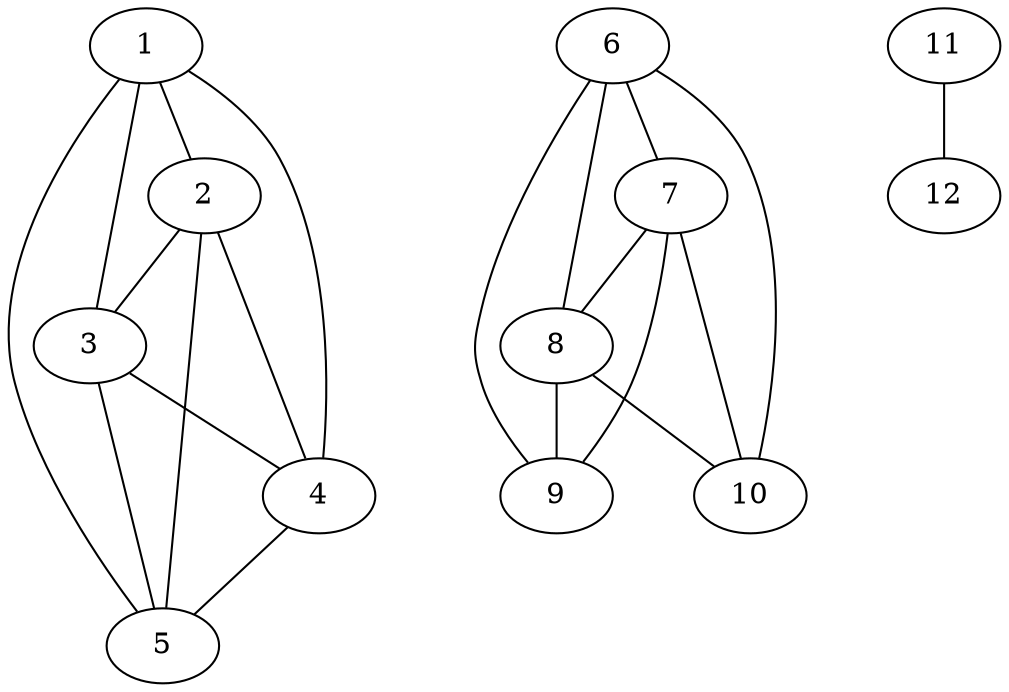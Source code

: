 /*
 * Draw a simple undirectedgraph G that has
 * 12 vertices, 18 edges, and 3 connected components.
 */

graph graphname{
    1 -- {2 3 4 5};
    2 -- {3 4 5};
    3 -- {4 5};
    4 -- 5;

    6 -- {7 8 9 10};
    7 -- {8 9 10};
    8 -- {9 10};

    11 -- {12};

}
